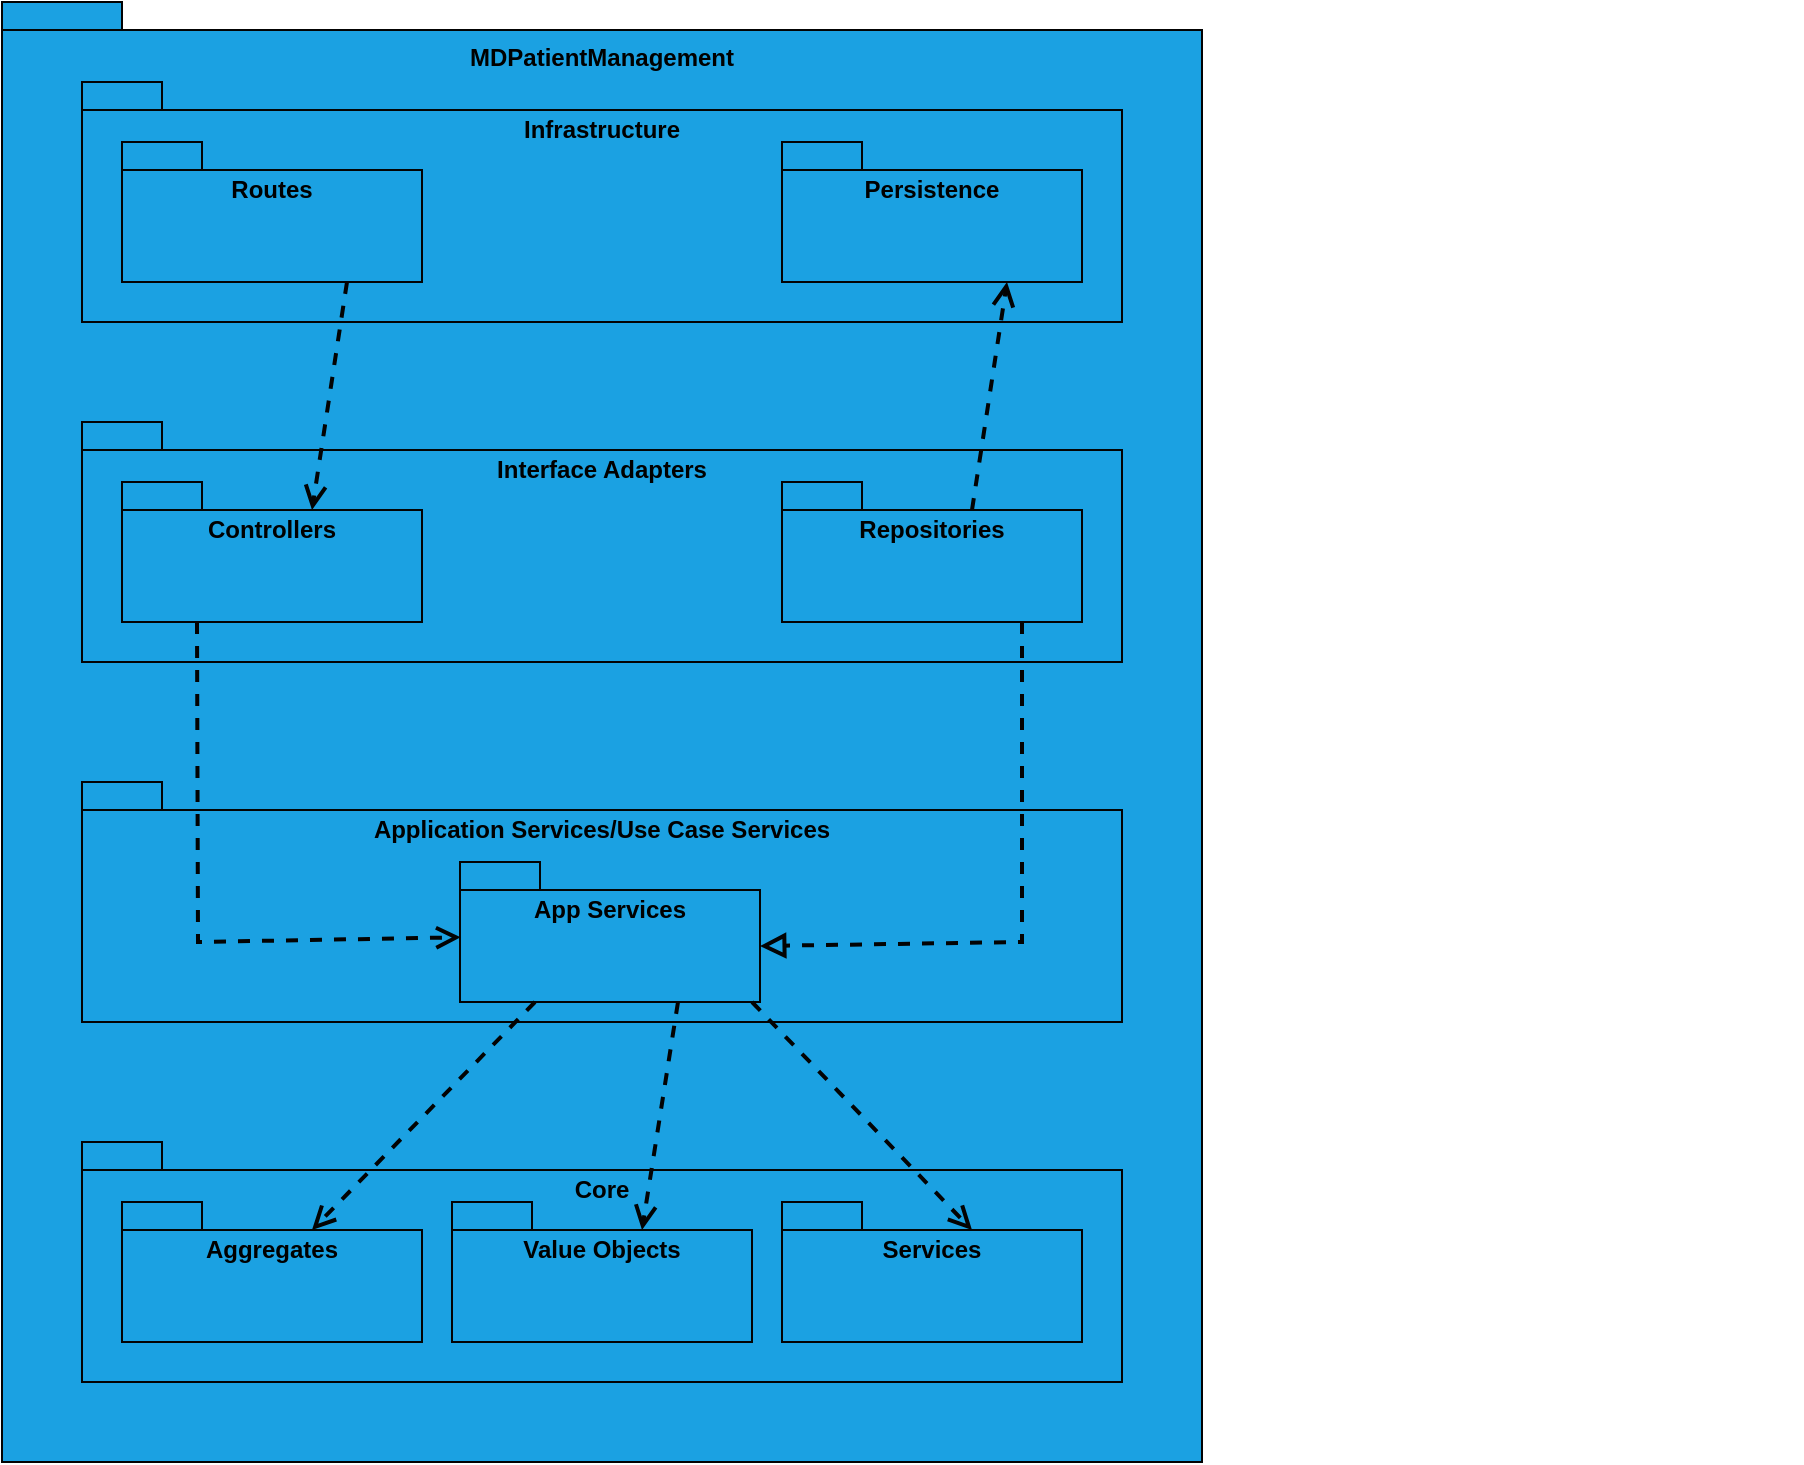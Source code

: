 <mxfile version="25.0.2">
  <diagram name="Página-1" id="T0R6X7ljokKDzaYKCrZE">
    <mxGraphModel dx="1476" dy="805" grid="1" gridSize="10" guides="1" tooltips="1" connect="1" arrows="1" fold="1" page="1" pageScale="1" pageWidth="827" pageHeight="1169" math="0" shadow="0">
      <root>
        <mxCell id="0" />
        <mxCell id="1" parent="0" />
        <mxCell id="HqbQNxjV_3YKGVN5PF-P-97" value="" style="ellipse;whiteSpace=wrap;html=1;align=center;aspect=fixed;fillColor=none;strokeColor=none;resizable=0;perimeter=centerPerimeter;rotatable=0;allowArrows=0;points=[];outlineConnect=1;labelBackgroundColor=none;fontColor=#050505;" parent="1" vertex="1">
          <mxGeometry x="944" y="530" width="10" height="10" as="geometry" />
        </mxCell>
        <mxCell id="HqbQNxjV_3YKGVN5PF-P-135" value="" style="ellipse;whiteSpace=wrap;html=1;align=center;aspect=fixed;fillColor=none;strokeColor=none;resizable=0;perimeter=centerPerimeter;rotatable=0;allowArrows=0;points=[];outlineConnect=1;" parent="1" vertex="1">
          <mxGeometry x="1000" y="320" width="10" height="10" as="geometry" />
        </mxCell>
        <mxCell id="HqbQNxjV_3YKGVN5PF-P-138" value="" style="ellipse;whiteSpace=wrap;html=1;align=center;aspect=fixed;fillColor=none;strokeColor=none;resizable=0;perimeter=centerPerimeter;rotatable=0;allowArrows=0;points=[];outlineConnect=1;" parent="1" vertex="1">
          <mxGeometry x="950" y="360" width="10" height="10" as="geometry" />
        </mxCell>
        <mxCell id="JSRmUOX5feSCjmjBBwO4-1" value="MDPatientManagement" style="shape=folder;fontStyle=1;spacingTop=10;tabWidth=40;tabHeight=14;tabPosition=left;html=1;whiteSpace=wrap;fillColor=#1BA1E2;labelPosition=center;verticalLabelPosition=top;align=center;verticalAlign=bottom;spacing=-35;strokeColor=#030303;" vertex="1" parent="1">
          <mxGeometry x="110" width="600" height="730" as="geometry" />
        </mxCell>
        <mxCell id="JSRmUOX5feSCjmjBBwO4-2" value="Infrastructure" style="shape=folder;fontStyle=1;spacingTop=10;tabWidth=40;tabHeight=14;tabPosition=left;html=1;whiteSpace=wrap;fillColor=#1BA1E2;labelPosition=center;verticalLabelPosition=top;align=center;verticalAlign=bottom;spacing=-31;strokeColor=#030303;" vertex="1" parent="1">
          <mxGeometry x="150" y="40" width="520" height="120" as="geometry" />
        </mxCell>
        <mxCell id="JSRmUOX5feSCjmjBBwO4-3" value="Routes" style="shape=folder;fontStyle=1;spacingTop=10;tabWidth=40;tabHeight=14;tabPosition=left;html=1;whiteSpace=wrap;fillColor=#1BA1E2;labelPosition=center;verticalLabelPosition=top;align=center;verticalAlign=bottom;spacing=-31;strokeColor=#030303;" vertex="1" parent="1">
          <mxGeometry x="170" y="70" width="150" height="70" as="geometry" />
        </mxCell>
        <mxCell id="JSRmUOX5feSCjmjBBwO4-4" value="Persistence" style="shape=folder;fontStyle=1;spacingTop=10;tabWidth=40;tabHeight=14;tabPosition=left;html=1;whiteSpace=wrap;fillColor=#1BA1E2;labelPosition=center;verticalLabelPosition=top;align=center;verticalAlign=bottom;spacing=-31;strokeColor=#030303;" vertex="1" parent="1">
          <mxGeometry x="500" y="70" width="150" height="70" as="geometry" />
        </mxCell>
        <mxCell id="JSRmUOX5feSCjmjBBwO4-5" value="Interface Adapters" style="shape=folder;fontStyle=1;spacingTop=10;tabWidth=40;tabHeight=14;tabPosition=left;html=1;whiteSpace=wrap;fillColor=#1BA1E2;labelPosition=center;verticalLabelPosition=top;align=center;verticalAlign=bottom;spacing=-31;strokeColor=#030303;" vertex="1" parent="1">
          <mxGeometry x="150" y="210" width="520" height="120" as="geometry" />
        </mxCell>
        <mxCell id="JSRmUOX5feSCjmjBBwO4-6" value="Application Services/Use Case Services" style="shape=folder;fontStyle=1;spacingTop=10;tabWidth=40;tabHeight=14;tabPosition=left;html=1;whiteSpace=wrap;fillColor=#1BA1E2;labelPosition=center;verticalLabelPosition=top;align=center;verticalAlign=bottom;spacing=-31;strokeColor=#030303;" vertex="1" parent="1">
          <mxGeometry x="150" y="390" width="520" height="120" as="geometry" />
        </mxCell>
        <mxCell id="JSRmUOX5feSCjmjBBwO4-7" value="&lt;span style=&quot;background-color: initial;&quot;&gt;Core&lt;/span&gt;" style="shape=folder;fontStyle=1;spacingTop=10;tabWidth=40;tabHeight=14;tabPosition=left;html=1;whiteSpace=wrap;fillColor=#1BA1E2;labelPosition=center;verticalLabelPosition=top;align=center;verticalAlign=bottom;spacing=-31;strokeColor=#030303;" vertex="1" parent="1">
          <mxGeometry x="150" y="570" width="520" height="120" as="geometry" />
        </mxCell>
        <mxCell id="JSRmUOX5feSCjmjBBwO4-8" value="Controllers" style="shape=folder;fontStyle=1;spacingTop=10;tabWidth=40;tabHeight=14;tabPosition=left;html=1;whiteSpace=wrap;fillColor=#1BA1E2;labelPosition=center;verticalLabelPosition=top;align=center;verticalAlign=bottom;spacing=-31;strokeColor=#030303;" vertex="1" parent="1">
          <mxGeometry x="170" y="240" width="150" height="70" as="geometry" />
        </mxCell>
        <mxCell id="JSRmUOX5feSCjmjBBwO4-9" value="Repositories" style="shape=folder;fontStyle=1;spacingTop=10;tabWidth=40;tabHeight=14;tabPosition=left;html=1;whiteSpace=wrap;fillColor=#1BA1E2;labelPosition=center;verticalLabelPosition=top;align=center;verticalAlign=bottom;spacing=-31;strokeColor=#030303;" vertex="1" parent="1">
          <mxGeometry x="500" y="240" width="150" height="70" as="geometry" />
        </mxCell>
        <mxCell id="JSRmUOX5feSCjmjBBwO4-10" value="App Services" style="shape=folder;fontStyle=1;spacingTop=10;tabWidth=40;tabHeight=14;tabPosition=left;html=1;whiteSpace=wrap;fillColor=#1BA1E2;labelPosition=center;verticalLabelPosition=top;align=center;verticalAlign=bottom;spacing=-31;strokeColor=#030303;" vertex="1" parent="1">
          <mxGeometry x="339" y="430" width="150" height="70" as="geometry" />
        </mxCell>
        <mxCell id="JSRmUOX5feSCjmjBBwO4-11" value="Aggregates" style="shape=folder;fontStyle=1;spacingTop=10;tabWidth=40;tabHeight=14;tabPosition=left;html=1;whiteSpace=wrap;fillColor=#1BA1E2;labelPosition=center;verticalLabelPosition=top;align=center;verticalAlign=bottom;spacing=-31;strokeColor=#030303;" vertex="1" parent="1">
          <mxGeometry x="170" y="600" width="150" height="70" as="geometry" />
        </mxCell>
        <mxCell id="JSRmUOX5feSCjmjBBwO4-12" value="Services" style="shape=folder;fontStyle=1;spacingTop=10;tabWidth=40;tabHeight=14;tabPosition=left;html=1;whiteSpace=wrap;fillColor=#1BA1E2;labelPosition=center;verticalLabelPosition=top;align=center;verticalAlign=bottom;spacing=-31;strokeColor=#030303;" vertex="1" parent="1">
          <mxGeometry x="500" y="600" width="150" height="70" as="geometry" />
        </mxCell>
        <mxCell id="JSRmUOX5feSCjmjBBwO4-13" value="Value Objects" style="shape=folder;fontStyle=1;spacingTop=10;tabWidth=40;tabHeight=14;tabPosition=left;html=1;whiteSpace=wrap;fillColor=#1BA1E2;labelPosition=center;verticalLabelPosition=top;align=center;verticalAlign=bottom;spacing=-31;strokeColor=#030303;" vertex="1" parent="1">
          <mxGeometry x="335" y="600" width="150" height="70" as="geometry" />
        </mxCell>
        <mxCell id="JSRmUOX5feSCjmjBBwO4-14" value="" style="html=1;verticalAlign=bottom;endArrow=open;dashed=1;endSize=8;curved=0;rounded=0;exitX=0.75;exitY=1;exitDx=0;exitDy=0;exitPerimeter=0;strokeWidth=2;entryX=0;entryY=0;entryDx=95;entryDy=14;entryPerimeter=0;strokeColor=#030303;fillColor=#1BA1E2;" edge="1" parent="1" source="JSRmUOX5feSCjmjBBwO4-3" target="JSRmUOX5feSCjmjBBwO4-8">
          <mxGeometry relative="1" as="geometry">
            <mxPoint x="283" y="140" as="sourcePoint" />
            <mxPoint x="205" y="170" as="targetPoint" />
          </mxGeometry>
        </mxCell>
        <mxCell id="JSRmUOX5feSCjmjBBwO4-15" value="" style="html=1;verticalAlign=bottom;endArrow=open;dashed=1;endSize=8;curved=0;rounded=0;exitX=0.25;exitY=1;exitDx=0;exitDy=0;exitPerimeter=0;strokeWidth=2;entryX=0.002;entryY=0.538;entryDx=0;entryDy=0;entryPerimeter=0;strokeColor=#030303;fillColor=#1BA1E2;" edge="1" parent="1" source="JSRmUOX5feSCjmjBBwO4-8" target="JSRmUOX5feSCjmjBBwO4-10">
          <mxGeometry relative="1" as="geometry">
            <mxPoint x="348" y="280" as="sourcePoint" />
            <mxPoint x="330" y="394" as="targetPoint" />
            <Array as="points">
              <mxPoint x="208" y="470" />
            </Array>
          </mxGeometry>
        </mxCell>
        <mxCell id="JSRmUOX5feSCjmjBBwO4-16" value="" style="html=1;verticalAlign=bottom;endArrow=block;dashed=1;endSize=8;curved=0;rounded=0;exitX=0.25;exitY=1;exitDx=0;exitDy=0;exitPerimeter=0;strokeWidth=2;entryX=0;entryY=0;entryDx=150;entryDy=42;entryPerimeter=0;endFill=0;strokeColor=#030303;fillColor=#1BA1E2;" edge="1" parent="1" target="JSRmUOX5feSCjmjBBwO4-10">
          <mxGeometry relative="1" as="geometry">
            <mxPoint x="620" y="310" as="sourcePoint" />
            <mxPoint x="751" y="468" as="targetPoint" />
            <Array as="points">
              <mxPoint x="620" y="470" />
            </Array>
          </mxGeometry>
        </mxCell>
        <mxCell id="JSRmUOX5feSCjmjBBwO4-17" value="" style="html=1;verticalAlign=bottom;endArrow=open;dashed=1;endSize=8;curved=0;rounded=0;exitX=0;exitY=0;exitDx=95;exitDy=14;exitPerimeter=0;strokeWidth=2;entryX=0.75;entryY=1;entryDx=0;entryDy=0;entryPerimeter=0;strokeColor=#030303;fillColor=#1BA1E2;" edge="1" parent="1" source="JSRmUOX5feSCjmjBBwO4-9" target="JSRmUOX5feSCjmjBBwO4-4">
          <mxGeometry relative="1" as="geometry">
            <mxPoint x="293" y="150" as="sourcePoint" />
            <mxPoint x="275" y="264" as="targetPoint" />
          </mxGeometry>
        </mxCell>
        <mxCell id="JSRmUOX5feSCjmjBBwO4-18" value="" style="html=1;verticalAlign=bottom;endArrow=open;dashed=1;endSize=8;curved=0;rounded=0;exitX=0.25;exitY=1;exitDx=0;exitDy=0;exitPerimeter=0;strokeWidth=2;entryX=0;entryY=0;entryDx=95;entryDy=14;entryPerimeter=0;strokeColor=#030303;fillColor=#1BA1E2;" edge="1" parent="1" source="JSRmUOX5feSCjmjBBwO4-10" target="JSRmUOX5feSCjmjBBwO4-11">
          <mxGeometry relative="1" as="geometry">
            <mxPoint x="353" y="480" as="sourcePoint" />
            <mxPoint x="335" y="594" as="targetPoint" />
          </mxGeometry>
        </mxCell>
        <mxCell id="JSRmUOX5feSCjmjBBwO4-19" value="" style="html=1;verticalAlign=bottom;endArrow=open;dashed=1;endSize=8;curved=0;rounded=0;exitX=0.75;exitY=1;exitDx=0;exitDy=0;exitPerimeter=0;strokeWidth=2;entryX=0;entryY=0;entryDx=95;entryDy=14;entryPerimeter=0;strokeColor=#030303;fillColor=#1BA1E2;" edge="1" parent="1" target="JSRmUOX5feSCjmjBBwO4-13">
          <mxGeometry relative="1" as="geometry">
            <mxPoint x="448" y="500" as="sourcePoint" />
            <mxPoint x="430" y="614" as="targetPoint" />
          </mxGeometry>
        </mxCell>
        <mxCell id="JSRmUOX5feSCjmjBBwO4-20" value="" style="html=1;verticalAlign=bottom;endArrow=open;dashed=1;endSize=8;curved=0;rounded=0;exitX=0.75;exitY=1;exitDx=0;exitDy=0;exitPerimeter=0;strokeWidth=2;entryX=0;entryY=0;entryDx=95;entryDy=14;entryPerimeter=0;strokeColor=#030303;fillColor=#1BA1E2;" edge="1" parent="1" target="JSRmUOX5feSCjmjBBwO4-12">
          <mxGeometry relative="1" as="geometry">
            <mxPoint x="485" y="500" as="sourcePoint" />
            <mxPoint x="467" y="614" as="targetPoint" />
          </mxGeometry>
        </mxCell>
      </root>
    </mxGraphModel>
  </diagram>
</mxfile>

